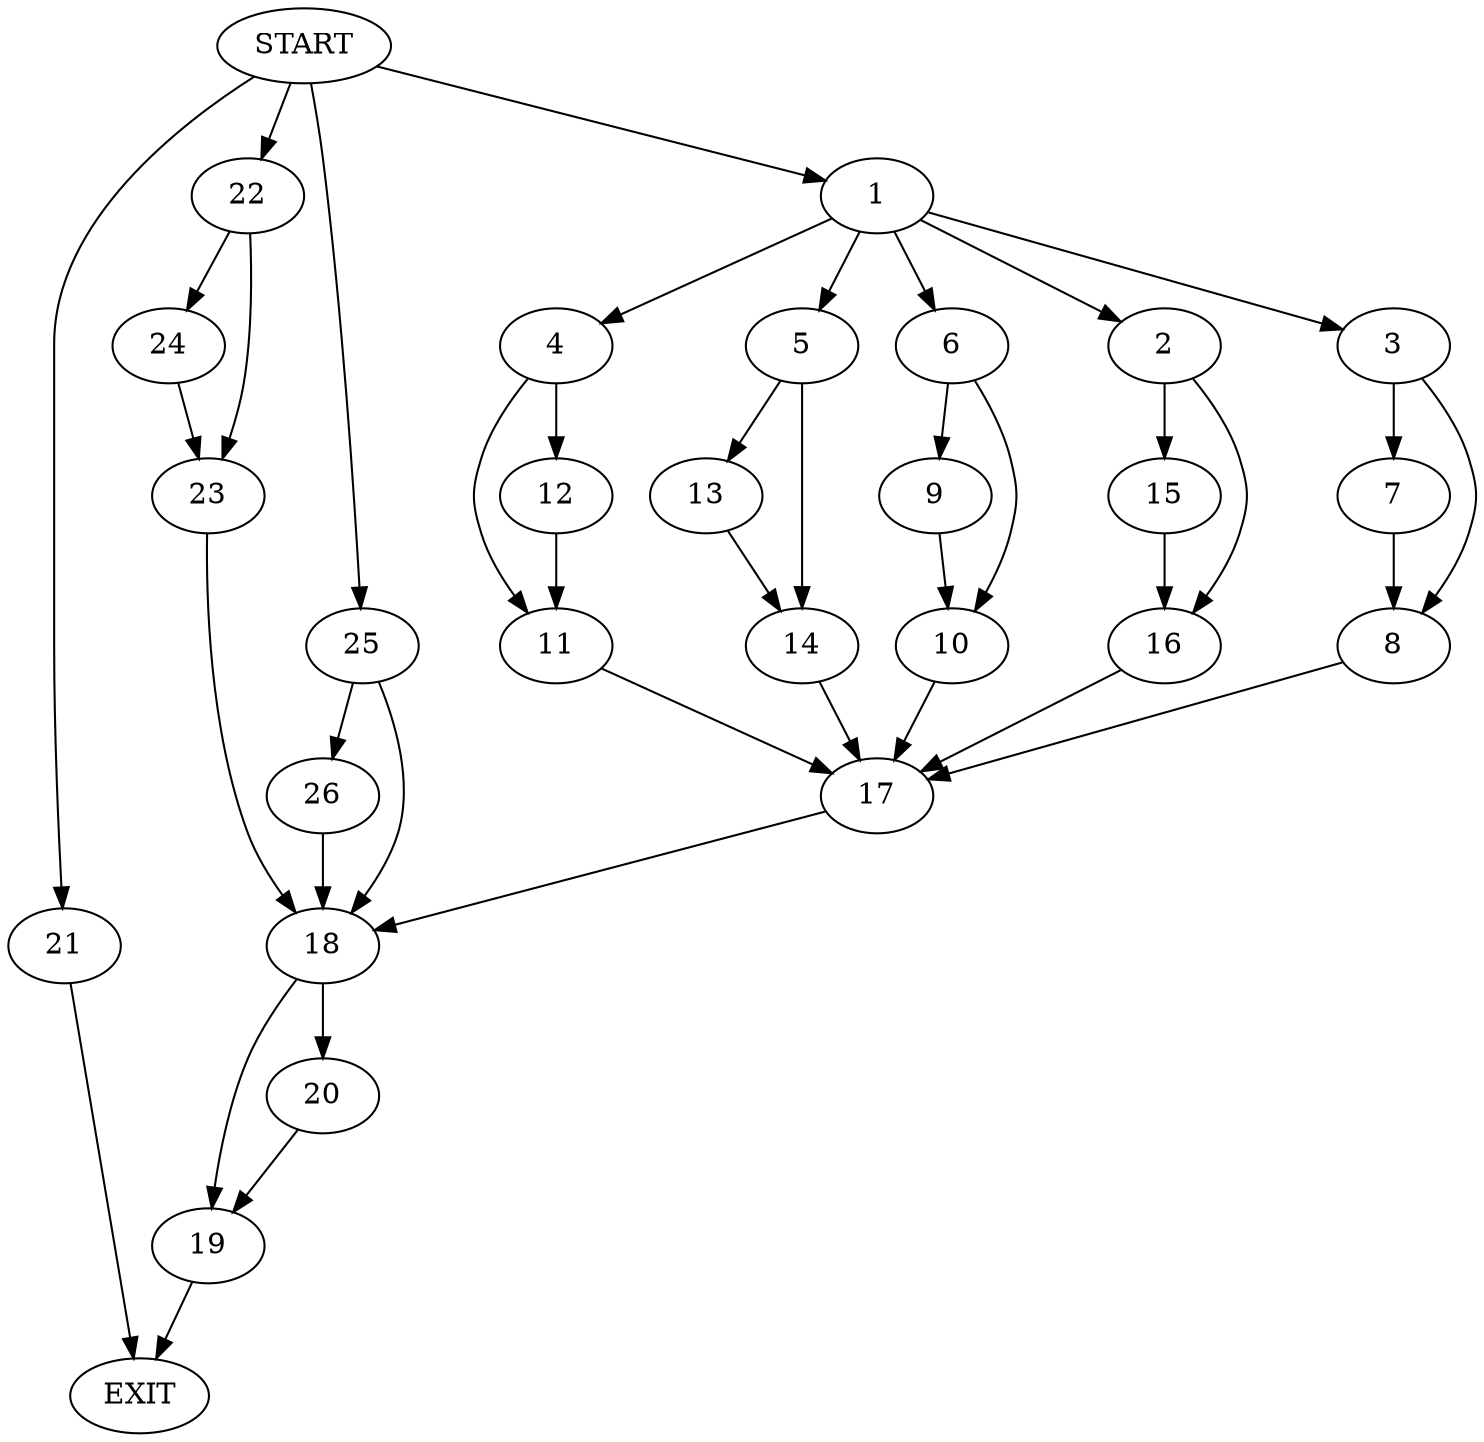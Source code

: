 digraph {
0 [label="START"]
27 [label="EXIT"]
0 -> 1
1 -> 2
1 -> 3
1 -> 4
1 -> 5
1 -> 6
3 -> 7
3 -> 8
6 -> 9
6 -> 10
4 -> 11
4 -> 12
5 -> 13
5 -> 14
2 -> 15
2 -> 16
8 -> 17
7 -> 8
17 -> 18
13 -> 14
14 -> 17
11 -> 17
12 -> 11
10 -> 17
9 -> 10
16 -> 17
15 -> 16
18 -> 19
18 -> 20
0 -> 21
21 -> 27
0 -> 22
22 -> 23
22 -> 24
23 -> 18
24 -> 23
0 -> 25
25 -> 26
25 -> 18
26 -> 18
19 -> 27
20 -> 19
}
